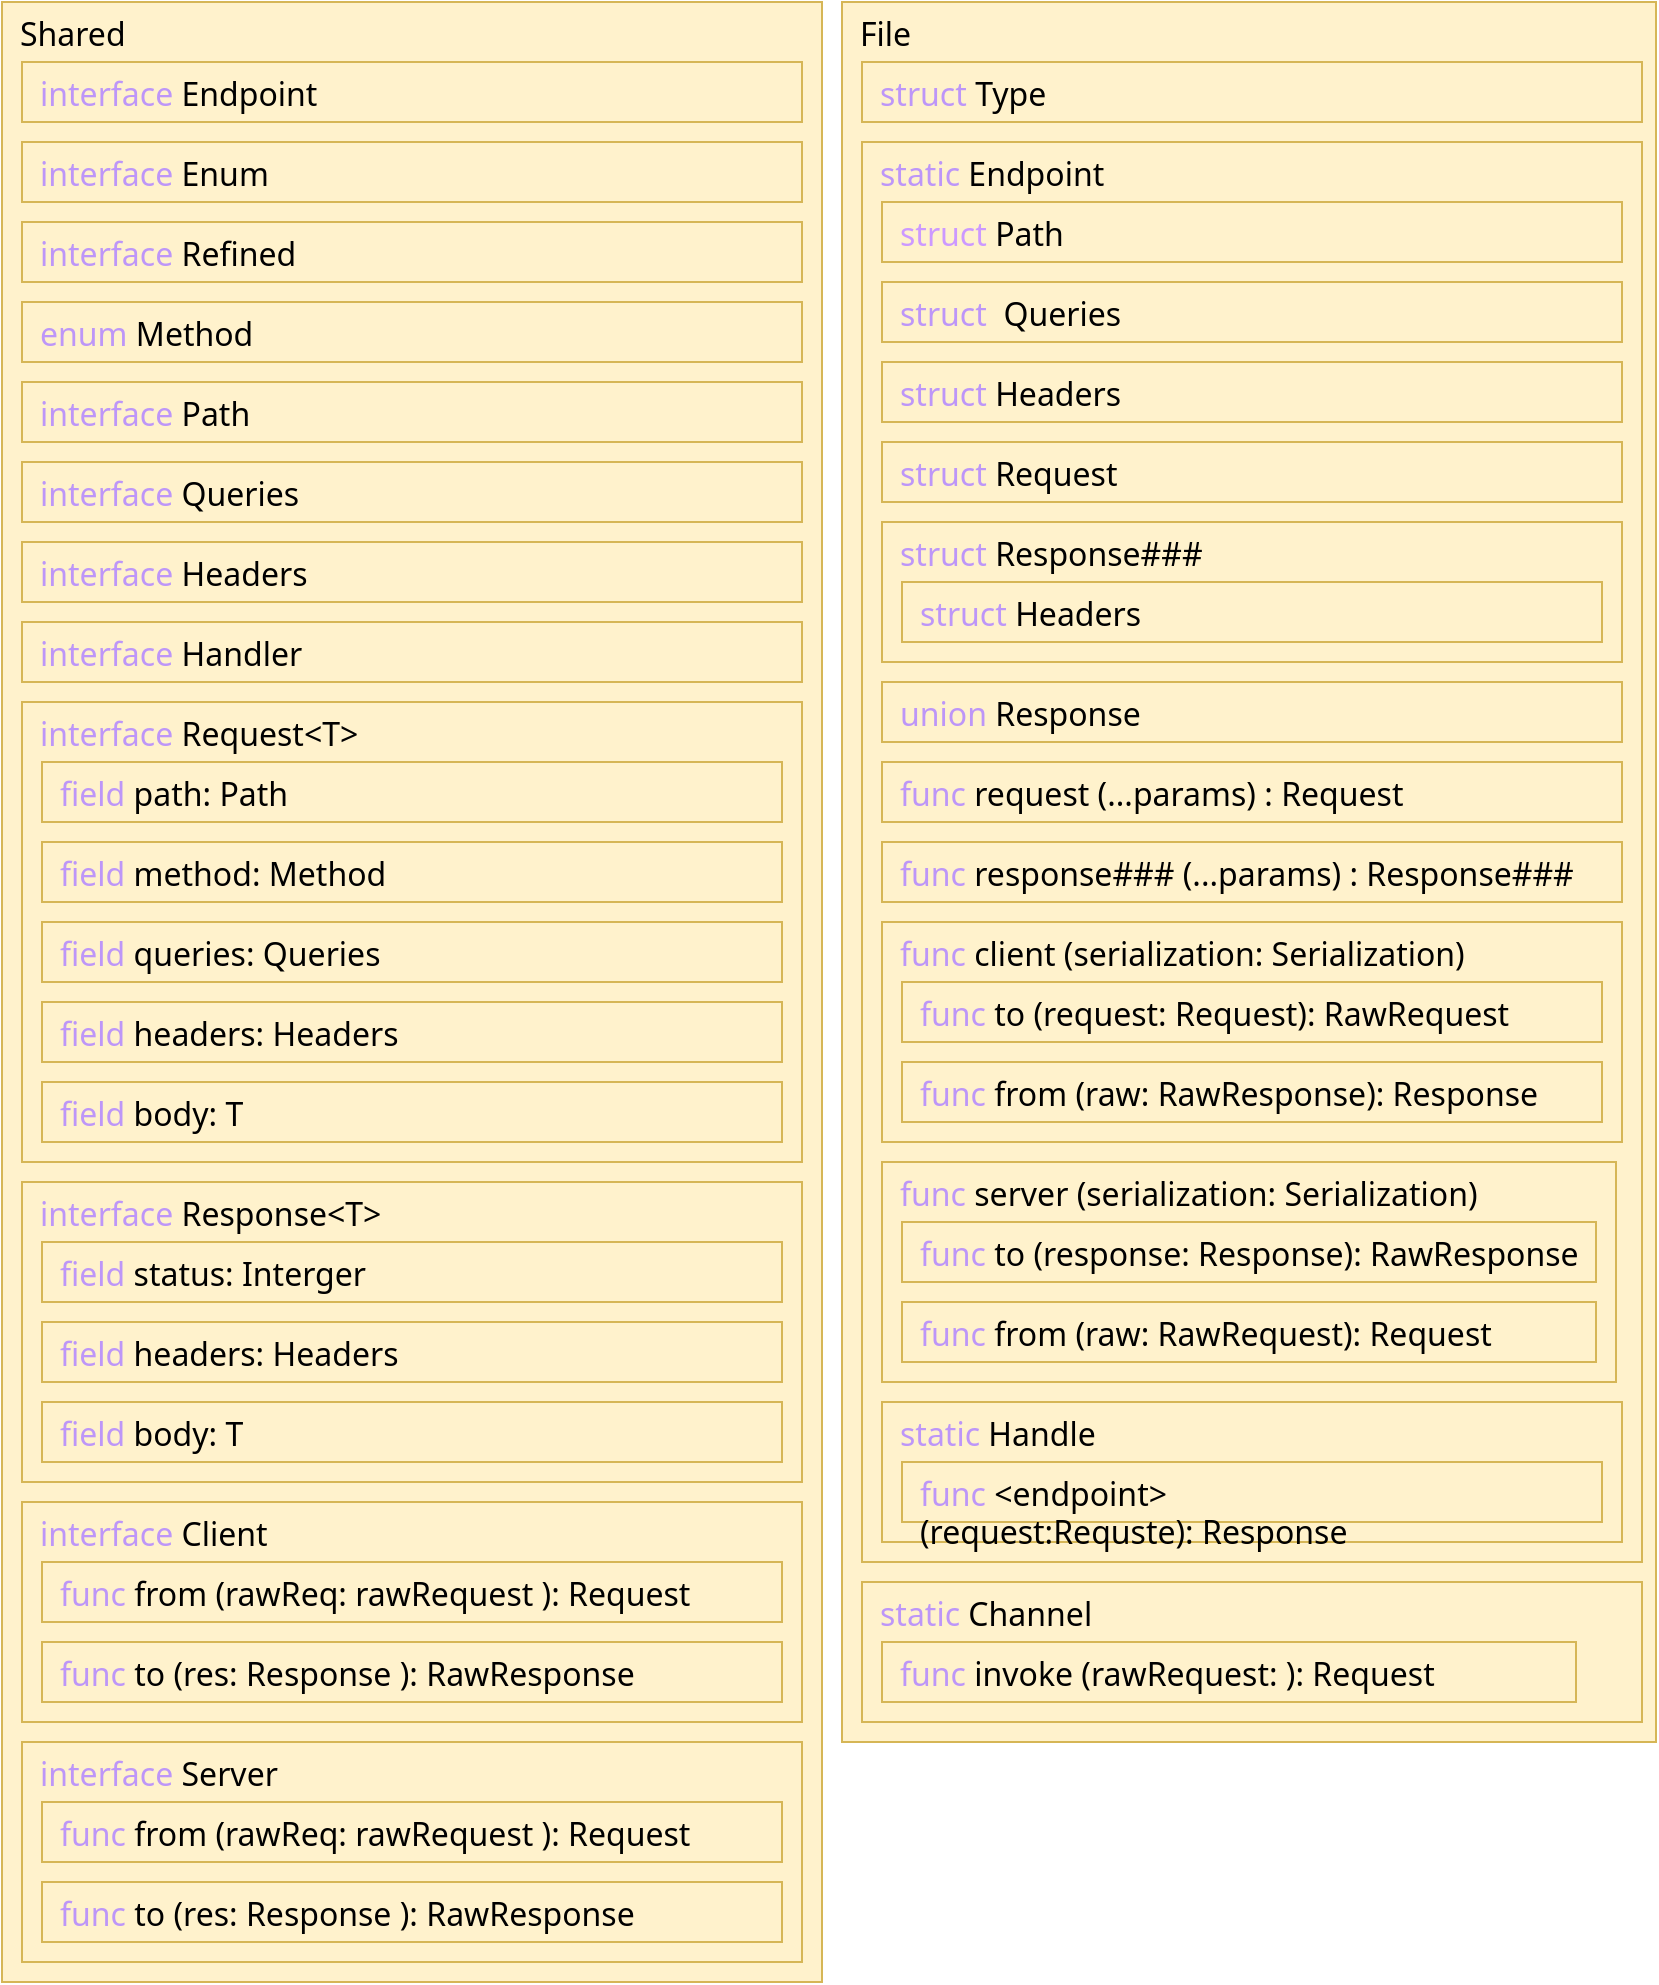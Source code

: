 <mxfile>
    <diagram name="Page-1" id="0JkmHoqKAVIImyu0CGQ1">
        <mxGraphModel dx="676" dy="918" grid="1" gridSize="10" guides="1" tooltips="1" connect="1" arrows="1" fold="1" page="1" pageScale="1" pageWidth="827" pageHeight="1169" background="none" math="0" shadow="0">
            <root>
                <mxCell id="0"/>
                <mxCell id="1" parent="0"/>
                <mxCell id="hgIAx-ZCjix9j8izKX2Y-2" value="Shared" style="rounded=0;align=left;labelPosition=center;verticalLabelPosition=middle;verticalAlign=top;labelBackgroundColor=none;labelBorderColor=none;textShadow=0;whiteSpace=wrap;html=1;fillColor=#fff2cc;strokeColor=#d6b656;fontFamily=system-ui, -apple-system, &quot;Segoe UI&quot;, Roboto, Ubun;fontSize=16;spacingLeft=7;" parent="1" vertex="1">
                    <mxGeometry width="410" height="990" as="geometry"/>
                </mxCell>
                <mxCell id="hgIAx-ZCjix9j8izKX2Y-4" value="File" style="rounded=0;whiteSpace=wrap;html=1;align=left;labelPosition=center;verticalLabelPosition=middle;verticalAlign=top;fillColor=#fff2cc;strokeColor=#d6b656;fontFamily=system-ui, -apple-system, &quot;Segoe UI&quot;, Roboto, Ubun;fontSize=16;spacingLeft=7;labelBackgroundColor=none;" parent="1" vertex="1">
                    <mxGeometry x="420" width="407" height="870" as="geometry"/>
                </mxCell>
                <mxCell id="hgIAx-ZCjix9j8izKX2Y-5" value="&lt;span style=&quot;color: rgb(189, 150, 248);&quot;&gt;struct&lt;/span&gt;&amp;nbsp;Type" style="rounded=0;whiteSpace=wrap;html=1;align=left;labelPosition=center;verticalLabelPosition=middle;verticalAlign=top;fillColor=#fff2cc;strokeColor=#d6b656;fontFamily=system-ui, -apple-system, &quot;Segoe UI&quot;, Roboto, Ubun;fontSize=16;spacingLeft=7;labelBackgroundColor=none;" parent="1" vertex="1">
                    <mxGeometry x="430" y="30" width="390" height="30" as="geometry"/>
                </mxCell>
                <mxCell id="hgIAx-ZCjix9j8izKX2Y-6" value="&lt;font style=&quot;color: rgb(255, 51, 51);&quot;&gt;&lt;span style=&quot;color: rgb(189, 150, 248);&quot;&gt;static&lt;/span&gt;&lt;/font&gt;&amp;nbsp;Endpoint&lt;div&gt;&lt;br&gt;&lt;/div&gt;&lt;div&gt;&lt;br&gt;&lt;/div&gt;" style="rounded=0;whiteSpace=wrap;html=1;align=left;labelPosition=center;verticalLabelPosition=middle;verticalAlign=top;fillColor=#fff2cc;strokeColor=#d6b656;fontFamily=system-ui, -apple-system, &quot;Segoe UI&quot;, Roboto, Ubun;fontSize=16;spacingLeft=7;labelBackgroundColor=none;" parent="1" vertex="1">
                    <mxGeometry x="430" y="70" width="390" height="710" as="geometry"/>
                </mxCell>
                <mxCell id="hgIAx-ZCjix9j8izKX2Y-7" value="&lt;font style=&quot;color: light-dark(rgb(204, 153, 255), rgb(237, 237, 237));&quot;&gt;struct&lt;/font&gt;&amp;nbsp;Path" style="rounded=0;whiteSpace=wrap;html=1;align=left;labelPosition=center;verticalLabelPosition=middle;verticalAlign=top;fillColor=#fff2cc;strokeColor=#d6b656;fontFamily=system-ui, -apple-system, &quot;Segoe UI&quot;, Roboto, Ubun;fontSize=16;spacingLeft=7;labelBackgroundColor=none;" parent="1" vertex="1">
                    <mxGeometry x="440" y="100" width="370" height="30" as="geometry"/>
                </mxCell>
                <mxCell id="hgIAx-ZCjix9j8izKX2Y-8" value="&lt;span style=&quot;color: rgb(189, 150, 248);&quot;&gt;struct &lt;/span&gt;Headers" style="rounded=0;whiteSpace=wrap;html=1;align=left;labelPosition=center;verticalLabelPosition=middle;verticalAlign=top;fillColor=#fff2cc;strokeColor=#d6b656;fontFamily=system-ui, -apple-system, &quot;Segoe UI&quot;, Roboto, Ubun;fontSize=16;spacingLeft=7;labelBackgroundColor=none;" parent="1" vertex="1">
                    <mxGeometry x="440" y="180" width="370" height="30" as="geometry"/>
                </mxCell>
                <mxCell id="hgIAx-ZCjix9j8izKX2Y-9" value="&lt;span style=&quot;color: rgb(189, 150, 248);&quot;&gt;struct&amp;nbsp; &lt;/span&gt;Queries" style="rounded=0;whiteSpace=wrap;html=1;align=left;labelPosition=center;verticalLabelPosition=middle;verticalAlign=top;fillColor=#fff2cc;strokeColor=#d6b656;fontFamily=system-ui, -apple-system, &quot;Segoe UI&quot;, Roboto, Ubun;fontSize=16;spacingLeft=7;labelBackgroundColor=none;" parent="1" vertex="1">
                    <mxGeometry x="440" y="140" width="370" height="30" as="geometry"/>
                </mxCell>
                <mxCell id="hgIAx-ZCjix9j8izKX2Y-10" value="&lt;span style=&quot;color: rgb(189, 150, 248);&quot;&gt;struct&amp;nbsp;&lt;/span&gt;Request" style="rounded=0;whiteSpace=wrap;html=1;align=left;labelPosition=center;verticalLabelPosition=middle;verticalAlign=top;fillColor=#fff2cc;strokeColor=#d6b656;fontFamily=system-ui, -apple-system, &quot;Segoe UI&quot;, Roboto, Ubun;fontSize=16;spacingLeft=7;labelBackgroundColor=none;" parent="1" vertex="1">
                    <mxGeometry x="440" y="220" width="370" height="30" as="geometry"/>
                </mxCell>
                <mxCell id="hgIAx-ZCjix9j8izKX2Y-11" value="&lt;span style=&quot;color: rgb(189, 150, 248);&quot;&gt;struct&amp;nbsp;&lt;/span&gt;Response###" style="rounded=0;whiteSpace=wrap;html=1;align=left;labelPosition=center;verticalLabelPosition=middle;verticalAlign=top;fillColor=#fff2cc;strokeColor=#d6b656;fontFamily=system-ui, -apple-system, &quot;Segoe UI&quot;, Roboto, Ubun;fontSize=16;spacingLeft=7;labelBackgroundColor=none;" parent="1" vertex="1">
                    <mxGeometry x="440" y="260" width="370" height="70" as="geometry"/>
                </mxCell>
                <mxCell id="hgIAx-ZCjix9j8izKX2Y-13" value="&lt;span style=&quot;color: rgb(189, 150, 248);&quot;&gt;struct &lt;/span&gt;Headers" style="rounded=0;whiteSpace=wrap;html=1;align=left;labelPosition=center;verticalLabelPosition=middle;verticalAlign=top;fillColor=#fff2cc;strokeColor=#d6b656;fontFamily=system-ui, -apple-system, &quot;Segoe UI&quot;, Roboto, Ubun;fontSize=16;spacingLeft=7;labelBackgroundColor=none;" parent="1" vertex="1">
                    <mxGeometry x="450" y="290" width="350" height="30" as="geometry"/>
                </mxCell>
                <mxCell id="hgIAx-ZCjix9j8izKX2Y-14" value="&lt;font style=&quot;color: rgb(189, 150, 248);&quot;&gt;union&lt;/font&gt;&amp;nbsp;Response" style="rounded=0;whiteSpace=wrap;html=1;align=left;labelPosition=center;verticalLabelPosition=middle;verticalAlign=top;fillColor=#fff2cc;strokeColor=#d6b656;fontFamily=system-ui, -apple-system, &quot;Segoe UI&quot;, Roboto, Ubun;fontSize=16;spacingLeft=7;labelBackgroundColor=none;" parent="1" vertex="1">
                    <mxGeometry x="440" y="340" width="370" height="30" as="geometry"/>
                </mxCell>
                <mxCell id="hgIAx-ZCjix9j8izKX2Y-15" value="&lt;font style=&quot;color: rgb(189, 150, 248);&quot;&gt;func&lt;/font&gt; request (...params) : Request" style="rounded=0;whiteSpace=wrap;html=1;align=left;labelPosition=center;verticalLabelPosition=middle;verticalAlign=top;fillColor=#fff2cc;strokeColor=#d6b656;fontFamily=system-ui, -apple-system, &quot;Segoe UI&quot;, Roboto, Ubun;fontSize=16;spacingLeft=7;labelBackgroundColor=none;" parent="1" vertex="1">
                    <mxGeometry x="440" y="380" width="370" height="30" as="geometry"/>
                </mxCell>
                <mxCell id="hgIAx-ZCjix9j8izKX2Y-16" value="&lt;font style=&quot;color: rgb(189, 150, 248);&quot;&gt;func&lt;/font&gt; response### (...params) : Response###" style="rounded=0;whiteSpace=wrap;html=1;align=left;labelPosition=center;verticalLabelPosition=middle;verticalAlign=top;fillColor=#fff2cc;strokeColor=#d6b656;fontFamily=system-ui, -apple-system, &quot;Segoe UI&quot;, Roboto, Ubun;fontSize=16;spacingLeft=7;labelBackgroundColor=none;" parent="1" vertex="1">
                    <mxGeometry x="440" y="420" width="370" height="30" as="geometry"/>
                </mxCell>
                <mxCell id="hgIAx-ZCjix9j8izKX2Y-17" value="&lt;font style=&quot;color: rgb(189, 150, 248);&quot;&gt;func&lt;/font&gt;&amp;nbsp;client (serialization:&lt;span style=&quot;color: rgb(0, 0, 0);&quot;&gt;&amp;nbsp;Serialization&lt;/span&gt;)" style="rounded=0;whiteSpace=wrap;html=1;align=left;labelPosition=center;verticalLabelPosition=middle;verticalAlign=top;fillColor=#fff2cc;strokeColor=#d6b656;fontFamily=system-ui, -apple-system, &quot;Segoe UI&quot;, Roboto, Ubun;fontSize=16;spacingLeft=7;labelBackgroundColor=none;" parent="1" vertex="1">
                    <mxGeometry x="440" y="460" width="370" height="110" as="geometry"/>
                </mxCell>
                <mxCell id="hgIAx-ZCjix9j8izKX2Y-18" value="&lt;span style=&quot;color: rgb(189, 150, 248);&quot;&gt;func&amp;nbsp;&lt;/span&gt;to (request: Request):&amp;nbsp;RawRequest" style="rounded=0;whiteSpace=wrap;html=1;align=left;labelPosition=center;verticalLabelPosition=middle;verticalAlign=top;fillColor=#fff2cc;strokeColor=#d6b656;fontFamily=system-ui, -apple-system, &quot;Segoe UI&quot;, Roboto, Ubun;fontSize=16;spacingLeft=7;labelBackgroundColor=none;" parent="1" vertex="1">
                    <mxGeometry x="450" y="490" width="350" height="30" as="geometry"/>
                </mxCell>
                <mxCell id="hgIAx-ZCjix9j8izKX2Y-20" value="&lt;span style=&quot;color: rgb(189, 150, 248);&quot;&gt;func&lt;/span&gt;&lt;font style=&quot;color: rgb(40, 29, 0);&quot;&gt;&amp;nbsp;&lt;/font&gt;&lt;font&gt;&lt;font style=&quot;color: rgb(40, 29, 0);&quot;&gt;&lt;font style=&quot;color: rgb(0, 0, 0);&quot;&gt;from (raw: RawResponse&lt;/font&gt;&lt;/font&gt;&lt;font style=&quot;color: rgb(0, 0, 0);&quot;&gt;):&amp;nbsp;Response&lt;/font&gt;&lt;/font&gt;" style="rounded=0;whiteSpace=wrap;html=1;align=left;labelPosition=center;verticalLabelPosition=middle;verticalAlign=top;fillColor=#fff2cc;strokeColor=#d6b656;fontFamily=system-ui, -apple-system, &quot;Segoe UI&quot;, Roboto, Ubun;fontSize=16;spacingLeft=7;labelBackgroundColor=none;" parent="1" vertex="1">
                    <mxGeometry x="450" y="530" width="350" height="30" as="geometry"/>
                </mxCell>
                <mxCell id="hgIAx-ZCjix9j8izKX2Y-21" value="&lt;font style=&quot;color: rgb(189, 150, 248);&quot;&gt;func&lt;/font&gt;&amp;nbsp;server (serialization: Serialization)" style="rounded=0;whiteSpace=wrap;html=1;align=left;labelPosition=center;verticalLabelPosition=middle;verticalAlign=top;fillColor=#fff2cc;strokeColor=#d6b656;fontFamily=system-ui, -apple-system, &quot;Segoe UI&quot;, Roboto, Ubun;fontSize=16;spacingLeft=7;labelBackgroundColor=none;" parent="1" vertex="1">
                    <mxGeometry x="440" y="580" width="367" height="110" as="geometry"/>
                </mxCell>
                <mxCell id="hgIAx-ZCjix9j8izKX2Y-22" value="&lt;span style=&quot;color: rgb(189, 150, 248);&quot;&gt;func&amp;nbsp;&lt;/span&gt;to (response: Response):&amp;nbsp;RawResponse" style="rounded=0;whiteSpace=wrap;html=1;align=left;labelPosition=center;verticalLabelPosition=middle;verticalAlign=top;fillColor=#fff2cc;strokeColor=#d6b656;fontFamily=system-ui, -apple-system, &quot;Segoe UI&quot;, Roboto, Ubun;fontSize=16;spacingLeft=7;labelBackgroundColor=none;" parent="1" vertex="1">
                    <mxGeometry x="450" y="610" width="347" height="30" as="geometry"/>
                </mxCell>
                <mxCell id="hgIAx-ZCjix9j8izKX2Y-23" value="&lt;span style=&quot;color: rgb(189, 150, 248);&quot;&gt;func&lt;/span&gt;&amp;nbsp;from (raw: RawRequest):&amp;nbsp;Request" style="rounded=0;whiteSpace=wrap;html=1;align=left;labelPosition=center;verticalLabelPosition=middle;verticalAlign=top;fillColor=#fff2cc;strokeColor=#d6b656;fontFamily=system-ui, -apple-system, &quot;Segoe UI&quot;, Roboto, Ubun;fontSize=16;spacingLeft=7;labelBackgroundColor=none;" parent="1" vertex="1">
                    <mxGeometry x="450" y="650" width="347" height="30" as="geometry"/>
                </mxCell>
                <mxCell id="2" value="&lt;span style=&quot;color: rgb(189, 150, 248);&quot;&gt;interface&lt;/span&gt;&amp;nbsp;Endpoint" style="rounded=0;whiteSpace=wrap;html=1;align=left;labelPosition=center;verticalLabelPosition=middle;verticalAlign=top;fillColor=#fff2cc;strokeColor=#d6b656;fontFamily=system-ui, -apple-system, &quot;Segoe UI&quot;, Roboto, Ubun;fontSize=16;spacingLeft=7;labelBackgroundColor=none;" vertex="1" parent="1">
                    <mxGeometry x="10" y="30" width="390" height="30" as="geometry"/>
                </mxCell>
                <mxCell id="3" value="&lt;span style=&quot;color: rgb(189, 150, 248);&quot;&gt;interface&lt;/span&gt;&amp;nbsp;Enum" style="rounded=0;whiteSpace=wrap;html=1;align=left;labelPosition=center;verticalLabelPosition=middle;verticalAlign=top;fillColor=#fff2cc;strokeColor=#d6b656;fontFamily=system-ui, -apple-system, &quot;Segoe UI&quot;, Roboto, Ubun;fontSize=16;spacingLeft=7;labelBackgroundColor=none;" vertex="1" parent="1">
                    <mxGeometry x="10" y="70" width="390" height="30" as="geometry"/>
                </mxCell>
                <mxCell id="4" value="&lt;span style=&quot;color: rgb(189, 150, 248);&quot;&gt;interface&lt;/span&gt;&amp;nbsp;Refined" style="rounded=0;whiteSpace=wrap;html=1;align=left;labelPosition=center;verticalLabelPosition=middle;verticalAlign=top;fillColor=#fff2cc;strokeColor=#d6b656;fontFamily=system-ui, -apple-system, &quot;Segoe UI&quot;, Roboto, Ubun;fontSize=16;spacingLeft=7;labelBackgroundColor=none;" vertex="1" parent="1">
                    <mxGeometry x="10" y="110" width="390" height="30" as="geometry"/>
                </mxCell>
                <mxCell id="5" value="&lt;span style=&quot;color: rgb(189, 150, 248);&quot;&gt;interface&lt;/span&gt;&amp;nbsp;Path" style="rounded=0;whiteSpace=wrap;html=1;align=left;labelPosition=center;verticalLabelPosition=middle;verticalAlign=top;fillColor=#fff2cc;strokeColor=#d6b656;fontFamily=system-ui, -apple-system, &quot;Segoe UI&quot;, Roboto, Ubun;fontSize=16;spacingLeft=7;labelBackgroundColor=none;" vertex="1" parent="1">
                    <mxGeometry x="10" y="190" width="390" height="30" as="geometry"/>
                </mxCell>
                <mxCell id="6" value="&lt;span style=&quot;color: rgb(189, 150, 248);&quot;&gt;interface&lt;/span&gt;&amp;nbsp;Queries" style="rounded=0;whiteSpace=wrap;html=1;align=left;labelPosition=center;verticalLabelPosition=middle;verticalAlign=top;fillColor=#fff2cc;strokeColor=#d6b656;fontFamily=system-ui, -apple-system, &quot;Segoe UI&quot;, Roboto, Ubun;fontSize=16;spacingLeft=7;labelBackgroundColor=none;" vertex="1" parent="1">
                    <mxGeometry x="10" y="230" width="390" height="30" as="geometry"/>
                </mxCell>
                <mxCell id="7" value="&lt;span style=&quot;color: rgb(189, 150, 248);&quot;&gt;interface&lt;/span&gt;&amp;nbsp;Headers" style="rounded=0;whiteSpace=wrap;html=1;align=left;labelPosition=center;verticalLabelPosition=middle;verticalAlign=top;fillColor=#fff2cc;strokeColor=#d6b656;fontFamily=system-ui, -apple-system, &quot;Segoe UI&quot;, Roboto, Ubun;fontSize=16;spacingLeft=7;labelBackgroundColor=none;" vertex="1" parent="1">
                    <mxGeometry x="10" y="270" width="390" height="30" as="geometry"/>
                </mxCell>
                <mxCell id="8" value="&lt;span style=&quot;color: rgb(189, 150, 248);&quot;&gt;interface&lt;/span&gt;&amp;nbsp;Handler" style="rounded=0;whiteSpace=wrap;html=1;align=left;labelPosition=center;verticalLabelPosition=middle;verticalAlign=top;fillColor=#fff2cc;strokeColor=#d6b656;fontFamily=system-ui, -apple-system, &quot;Segoe UI&quot;, Roboto, Ubun;fontSize=16;spacingLeft=7;labelBackgroundColor=none;" vertex="1" parent="1">
                    <mxGeometry x="10" y="310" width="390" height="30" as="geometry"/>
                </mxCell>
                <mxCell id="9" value="&lt;span style=&quot;color: rgb(189, 150, 248);&quot;&gt;interface&lt;/span&gt;&amp;nbsp;Server" style="rounded=0;whiteSpace=wrap;html=1;align=left;labelPosition=center;verticalLabelPosition=middle;verticalAlign=top;fillColor=#fff2cc;strokeColor=#d6b656;fontFamily=system-ui, -apple-system, &quot;Segoe UI&quot;, Roboto, Ubun;fontSize=16;spacingLeft=7;labelBackgroundColor=none;" vertex="1" parent="1">
                    <mxGeometry x="10" y="870" width="390" height="110" as="geometry"/>
                </mxCell>
                <mxCell id="10" value="&lt;span style=&quot;color: rgb(189, 150, 248);&quot;&gt;func&lt;/span&gt;&amp;nbsp;from (rawReq: rawRequest ): Request" style="rounded=0;whiteSpace=wrap;html=1;align=left;labelPosition=center;verticalLabelPosition=middle;verticalAlign=top;fillColor=#fff2cc;strokeColor=#d6b656;fontFamily=system-ui, -apple-system, &quot;Segoe UI&quot;, Roboto, Ubun;fontSize=16;spacingLeft=7;labelBackgroundColor=none;" vertex="1" parent="1">
                    <mxGeometry x="20" y="900" width="370" height="30" as="geometry"/>
                </mxCell>
                <mxCell id="11" value="&lt;span style=&quot;color: rgb(189, 150, 248);&quot;&gt;func&lt;/span&gt;&amp;nbsp;to (res: Response ): RawResponse" style="rounded=0;whiteSpace=wrap;html=1;align=left;labelPosition=center;verticalLabelPosition=middle;verticalAlign=top;fillColor=#fff2cc;strokeColor=#d6b656;fontFamily=system-ui, -apple-system, &quot;Segoe UI&quot;, Roboto, Ubun;fontSize=16;spacingLeft=7;labelBackgroundColor=none;" vertex="1" parent="1">
                    <mxGeometry x="20" y="940" width="370" height="30" as="geometry"/>
                </mxCell>
                <mxCell id="12" value="&lt;span style=&quot;color: rgb(189, 150, 248);&quot;&gt;interface&lt;/span&gt;&amp;nbsp;Client" style="rounded=0;whiteSpace=wrap;html=1;align=left;labelPosition=center;verticalLabelPosition=middle;verticalAlign=top;fillColor=#fff2cc;strokeColor=#d6b656;fontFamily=system-ui, -apple-system, &quot;Segoe UI&quot;, Roboto, Ubun;fontSize=16;spacingLeft=7;labelBackgroundColor=none;" vertex="1" parent="1">
                    <mxGeometry x="10" y="750" width="390" height="110" as="geometry"/>
                </mxCell>
                <mxCell id="13" value="&lt;span style=&quot;color: rgb(189, 150, 248);&quot;&gt;func&lt;/span&gt;&amp;nbsp;from (rawReq: rawRequest ): Request" style="rounded=0;whiteSpace=wrap;html=1;align=left;labelPosition=center;verticalLabelPosition=middle;verticalAlign=top;fillColor=#fff2cc;strokeColor=#d6b656;fontFamily=system-ui, -apple-system, &quot;Segoe UI&quot;, Roboto, Ubun;fontSize=16;spacingLeft=7;labelBackgroundColor=none;" vertex="1" parent="1">
                    <mxGeometry x="20" y="780" width="370" height="30" as="geometry"/>
                </mxCell>
                <mxCell id="14" value="&lt;span style=&quot;color: rgb(189, 150, 248);&quot;&gt;func&lt;/span&gt;&amp;nbsp;to (res: Response ): RawResponse" style="rounded=0;whiteSpace=wrap;html=1;align=left;labelPosition=center;verticalLabelPosition=middle;verticalAlign=top;fillColor=#fff2cc;strokeColor=#d6b656;fontFamily=system-ui, -apple-system, &quot;Segoe UI&quot;, Roboto, Ubun;fontSize=16;spacingLeft=7;labelBackgroundColor=none;" vertex="1" parent="1">
                    <mxGeometry x="20" y="820" width="370" height="30" as="geometry"/>
                </mxCell>
                <mxCell id="15" value="&lt;span style=&quot;color: rgb(189, 150, 248);&quot;&gt;enum&lt;/span&gt;&amp;nbsp;Method" style="rounded=0;whiteSpace=wrap;html=1;align=left;labelPosition=center;verticalLabelPosition=middle;verticalAlign=top;fillColor=#fff2cc;strokeColor=#d6b656;fontFamily=system-ui, -apple-system, &quot;Segoe UI&quot;, Roboto, Ubun;fontSize=16;spacingLeft=7;labelBackgroundColor=none;" vertex="1" parent="1">
                    <mxGeometry x="10" y="150" width="390" height="30" as="geometry"/>
                </mxCell>
                <mxCell id="16" value="&lt;span style=&quot;color: rgb(189, 150, 248);&quot;&gt;interface&lt;/span&gt;&amp;nbsp;Request&amp;lt;T&amp;gt;" style="rounded=0;whiteSpace=wrap;html=1;align=left;labelPosition=center;verticalLabelPosition=middle;verticalAlign=top;fillColor=#fff2cc;strokeColor=#d6b656;fontFamily=system-ui, -apple-system, &quot;Segoe UI&quot;, Roboto, Ubun;fontSize=16;spacingLeft=7;labelBackgroundColor=none;" vertex="1" parent="1">
                    <mxGeometry x="10" y="350" width="390" height="230" as="geometry"/>
                </mxCell>
                <mxCell id="17" value="&lt;span style=&quot;color: rgb(189, 150, 248);&quot;&gt;field&lt;/span&gt;&amp;nbsp;path: Path" style="rounded=0;whiteSpace=wrap;html=1;align=left;labelPosition=center;verticalLabelPosition=middle;verticalAlign=top;fillColor=#fff2cc;strokeColor=#d6b656;fontFamily=system-ui, -apple-system, &quot;Segoe UI&quot;, Roboto, Ubun;fontSize=16;spacingLeft=7;labelBackgroundColor=none;" vertex="1" parent="1">
                    <mxGeometry x="20" y="380" width="370" height="30" as="geometry"/>
                </mxCell>
                <mxCell id="18" value="&lt;span style=&quot;color: rgb(189, 150, 248);&quot;&gt;field&lt;/span&gt;&amp;nbsp;method: Method" style="rounded=0;whiteSpace=wrap;html=1;align=left;labelPosition=center;verticalLabelPosition=middle;verticalAlign=top;fillColor=#fff2cc;strokeColor=#d6b656;fontFamily=system-ui, -apple-system, &quot;Segoe UI&quot;, Roboto, Ubun;fontSize=16;spacingLeft=7;labelBackgroundColor=none;" vertex="1" parent="1">
                    <mxGeometry x="20" y="420" width="370" height="30" as="geometry"/>
                </mxCell>
                <mxCell id="19" value="&lt;span style=&quot;color: rgb(189, 150, 248);&quot;&gt;field&lt;/span&gt;&amp;nbsp;queries: Queries" style="rounded=0;whiteSpace=wrap;html=1;align=left;labelPosition=center;verticalLabelPosition=middle;verticalAlign=top;fillColor=#fff2cc;strokeColor=#d6b656;fontFamily=system-ui, -apple-system, &quot;Segoe UI&quot;, Roboto, Ubun;fontSize=16;spacingLeft=7;labelBackgroundColor=none;" vertex="1" parent="1">
                    <mxGeometry x="20" y="460" width="370" height="30" as="geometry"/>
                </mxCell>
                <mxCell id="20" value="&lt;span style=&quot;color: rgb(189, 150, 248);&quot;&gt;field&lt;/span&gt;&amp;nbsp;headers: Headers" style="rounded=0;whiteSpace=wrap;html=1;align=left;labelPosition=center;verticalLabelPosition=middle;verticalAlign=top;fillColor=#fff2cc;strokeColor=#d6b656;fontFamily=system-ui, -apple-system, &quot;Segoe UI&quot;, Roboto, Ubun;fontSize=16;spacingLeft=7;labelBackgroundColor=none;" vertex="1" parent="1">
                    <mxGeometry x="20" y="500" width="370" height="30" as="geometry"/>
                </mxCell>
                <mxCell id="21" value="&lt;span style=&quot;color: rgb(189, 150, 248);&quot;&gt;field&lt;/span&gt;&amp;nbsp;body: T" style="rounded=0;whiteSpace=wrap;html=1;align=left;labelPosition=center;verticalLabelPosition=middle;verticalAlign=top;fillColor=#fff2cc;strokeColor=#d6b656;fontFamily=system-ui, -apple-system, &quot;Segoe UI&quot;, Roboto, Ubun;fontSize=16;spacingLeft=7;labelBackgroundColor=none;" vertex="1" parent="1">
                    <mxGeometry x="20" y="540" width="370" height="30" as="geometry"/>
                </mxCell>
                <mxCell id="22" value="&lt;span style=&quot;color: rgb(189, 150, 248);&quot;&gt;interface&lt;/span&gt;&amp;nbsp;Response&amp;lt;T&amp;gt;" style="rounded=0;whiteSpace=wrap;html=1;align=left;labelPosition=center;verticalLabelPosition=middle;verticalAlign=top;fillColor=#fff2cc;strokeColor=#d6b656;fontFamily=system-ui, -apple-system, &quot;Segoe UI&quot;, Roboto, Ubun;fontSize=16;spacingLeft=7;labelBackgroundColor=none;" vertex="1" parent="1">
                    <mxGeometry x="10" y="590" width="390" height="150" as="geometry"/>
                </mxCell>
                <mxCell id="23" value="&lt;span style=&quot;color: rgb(189, 150, 248);&quot;&gt;field&lt;/span&gt;&amp;nbsp;status: Interger" style="rounded=0;whiteSpace=wrap;html=1;align=left;labelPosition=center;verticalLabelPosition=middle;verticalAlign=top;fillColor=#fff2cc;strokeColor=#d6b656;fontFamily=system-ui, -apple-system, &quot;Segoe UI&quot;, Roboto, Ubun;fontSize=16;spacingLeft=7;labelBackgroundColor=none;" vertex="1" parent="1">
                    <mxGeometry x="20" y="620" width="370" height="30" as="geometry"/>
                </mxCell>
                <mxCell id="26" value="&lt;span style=&quot;color: rgb(189, 150, 248);&quot;&gt;field&lt;/span&gt;&amp;nbsp;headers: Headers" style="rounded=0;whiteSpace=wrap;html=1;align=left;labelPosition=center;verticalLabelPosition=middle;verticalAlign=top;fillColor=#fff2cc;strokeColor=#d6b656;fontFamily=system-ui, -apple-system, &quot;Segoe UI&quot;, Roboto, Ubun;fontSize=16;spacingLeft=7;labelBackgroundColor=none;" vertex="1" parent="1">
                    <mxGeometry x="20" y="660" width="370" height="30" as="geometry"/>
                </mxCell>
                <mxCell id="27" value="&lt;span style=&quot;color: rgb(189, 150, 248);&quot;&gt;field&lt;/span&gt;&amp;nbsp;body: T" style="rounded=0;whiteSpace=wrap;html=1;align=left;labelPosition=center;verticalLabelPosition=middle;verticalAlign=top;fillColor=#fff2cc;strokeColor=#d6b656;fontFamily=system-ui, -apple-system, &quot;Segoe UI&quot;, Roboto, Ubun;fontSize=16;spacingLeft=7;labelBackgroundColor=none;" vertex="1" parent="1">
                    <mxGeometry x="20" y="700" width="370" height="30" as="geometry"/>
                </mxCell>
                <mxCell id="28" value="&lt;font style=&quot;color: rgb(255, 51, 51);&quot;&gt;&lt;span style=&quot;color: rgb(189, 150, 248);&quot;&gt;static&lt;/span&gt;&lt;/font&gt;&amp;nbsp;Channel" style="rounded=0;whiteSpace=wrap;html=1;align=left;labelPosition=center;verticalLabelPosition=middle;verticalAlign=top;fillColor=#fff2cc;strokeColor=#d6b656;fontFamily=system-ui, -apple-system, &quot;Segoe UI&quot;, Roboto, Ubun;fontSize=16;spacingLeft=7;labelBackgroundColor=none;" vertex="1" parent="1">
                    <mxGeometry x="430" y="790" width="390" height="70" as="geometry"/>
                </mxCell>
                <mxCell id="29" value="&lt;span style=&quot;color: rgb(189, 150, 248);&quot;&gt;func&lt;/span&gt;&amp;nbsp;invoke (rawRequest: ):&amp;nbsp;Request" style="rounded=0;whiteSpace=wrap;html=1;align=left;labelPosition=center;verticalLabelPosition=middle;verticalAlign=top;fillColor=#fff2cc;strokeColor=#d6b656;fontFamily=system-ui, -apple-system, &quot;Segoe UI&quot;, Roboto, Ubun;fontSize=16;spacingLeft=7;labelBackgroundColor=none;" vertex="1" parent="1">
                    <mxGeometry x="440" y="820" width="347" height="30" as="geometry"/>
                </mxCell>
                <mxCell id="34" value="&lt;font style=&quot;color: rgb(255, 51, 51);&quot;&gt;&lt;span style=&quot;color: rgb(189, 150, 248);&quot;&gt;static&lt;/span&gt;&lt;/font&gt;&amp;nbsp;Handle" style="rounded=0;whiteSpace=wrap;html=1;align=left;labelPosition=center;verticalLabelPosition=middle;verticalAlign=top;fillColor=#fff2cc;strokeColor=#d6b656;fontFamily=system-ui, -apple-system, &quot;Segoe UI&quot;, Roboto, Ubun;fontSize=16;spacingLeft=7;labelBackgroundColor=none;" vertex="1" parent="1">
                    <mxGeometry x="440" y="700" width="370" height="70" as="geometry"/>
                </mxCell>
                <mxCell id="35" value="&lt;span style=&quot;color: rgb(189, 150, 248);&quot;&gt;func&lt;/span&gt;&amp;nbsp;&amp;lt;endpoint&amp;gt; (request:Requste):&amp;nbsp;Response" style="rounded=0;whiteSpace=wrap;html=1;align=left;labelPosition=center;verticalLabelPosition=middle;verticalAlign=top;fillColor=#fff2cc;strokeColor=#d6b656;fontFamily=system-ui, -apple-system, &quot;Segoe UI&quot;, Roboto, Ubun;fontSize=16;spacingLeft=7;labelBackgroundColor=none;" vertex="1" parent="1">
                    <mxGeometry x="450" y="730" width="350" height="30" as="geometry"/>
                </mxCell>
            </root>
        </mxGraphModel>
    </diagram>
</mxfile>